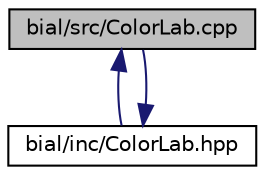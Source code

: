 digraph "bial/src/ColorLab.cpp"
{
  edge [fontname="Helvetica",fontsize="10",labelfontname="Helvetica",labelfontsize="10"];
  node [fontname="Helvetica",fontsize="10",shape=record];
  Node1 [label="bial/src/ColorLab.cpp",height=0.2,width=0.4,color="black", fillcolor="grey75", style="filled", fontcolor="black"];
  Node1 -> Node2 [dir="back",color="midnightblue",fontsize="10",style="solid",fontname="Helvetica"];
  Node2 [label="bial/inc/ColorLab.hpp",height=0.2,width=0.4,color="black", fillcolor="white", style="filled",URL="$_color_lab_8hpp.html"];
  Node2 -> Node1 [dir="back",color="midnightblue",fontsize="10",style="solid",fontname="Helvetica"];
}
